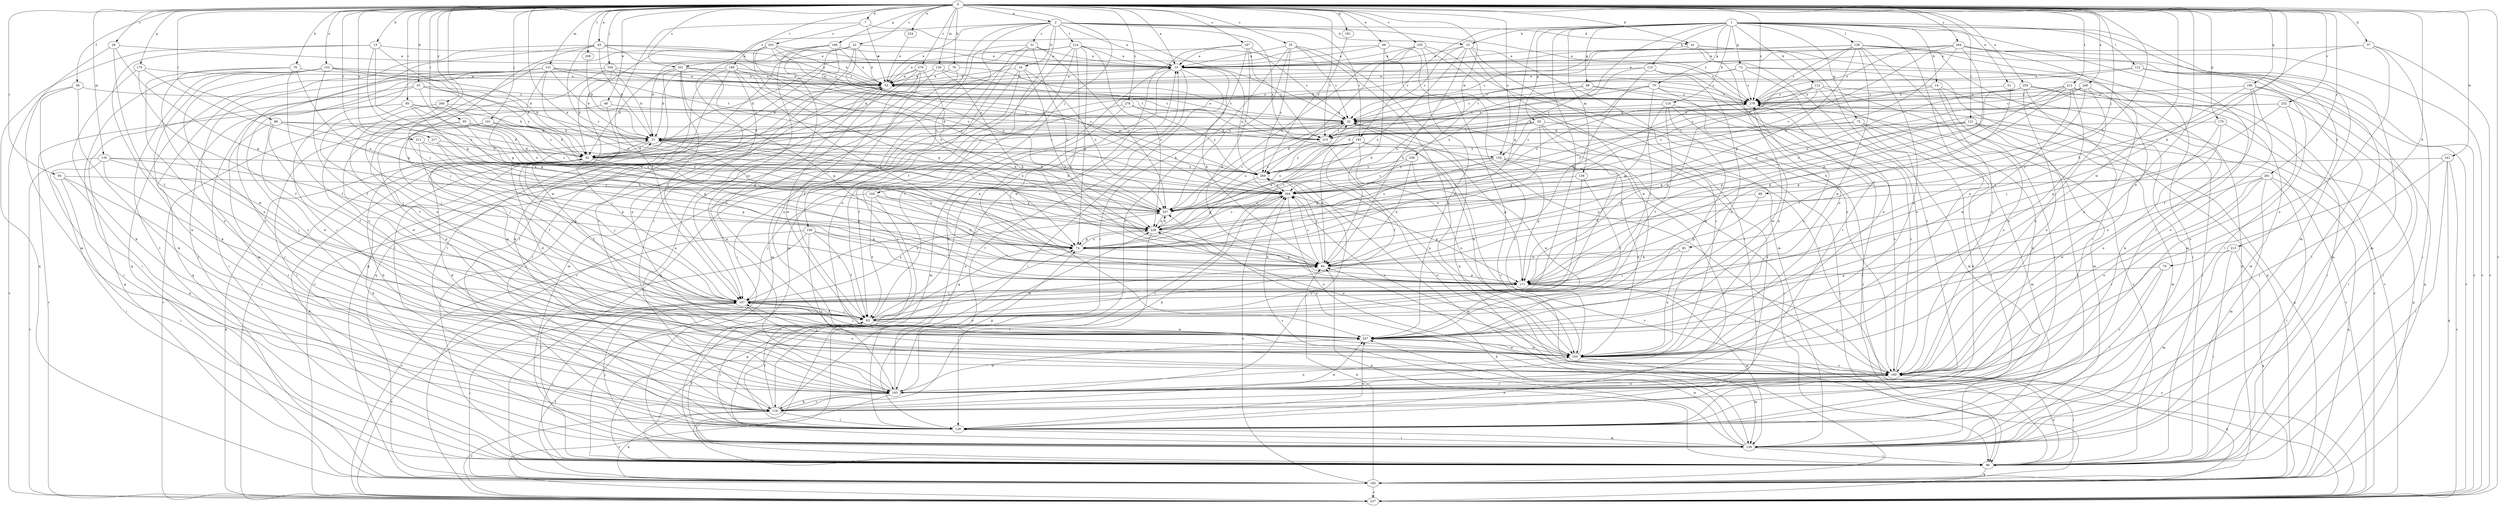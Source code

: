 strict digraph  {
0;
1;
2;
7;
10;
13;
14;
15;
16;
21;
22;
25;
29;
31;
32;
33;
37;
41;
42;
45;
48;
49;
51;
53;
56;
63;
65;
68;
70;
72;
73;
74;
76;
78;
79;
83;
84;
85;
88;
93;
95;
96;
99;
101;
103;
104;
107;
110;
112;
115;
118;
121;
122;
126;
128;
130;
131;
135;
136;
139;
150;
153;
154;
159;
160;
166;
170;
171;
179;
180;
181;
182;
189;
192;
193;
197;
201;
203;
204;
208;
211;
212;
213;
214;
215;
217;
224;
226;
232;
235;
237;
238;
241;
247;
249;
255;
257;
260;
261;
264;
269;
276;
278;
279;
0 -> 2  [label=a];
0 -> 7  [label=a];
0 -> 10  [label=a];
0 -> 13  [label=b];
0 -> 22  [label=c];
0 -> 25  [label=c];
0 -> 29  [label=c];
0 -> 33  [label=d];
0 -> 37  [label=d];
0 -> 41  [label=d];
0 -> 45  [label=e];
0 -> 48  [label=e];
0 -> 49  [label=e];
0 -> 51  [label=e];
0 -> 56  [label=f];
0 -> 76  [label=h];
0 -> 78  [label=h];
0 -> 79  [label=h];
0 -> 83  [label=h];
0 -> 84  [label=h];
0 -> 85  [label=i];
0 -> 88  [label=i];
0 -> 93  [label=i];
0 -> 95  [label=i];
0 -> 99  [label=j];
0 -> 101  [label=j];
0 -> 103  [label=j];
0 -> 104  [label=j];
0 -> 107  [label=j];
0 -> 130  [label=m];
0 -> 131  [label=m];
0 -> 135  [label=m];
0 -> 150  [label=n];
0 -> 153  [label=o];
0 -> 154  [label=o];
0 -> 166  [label=p];
0 -> 170  [label=p];
0 -> 179  [label=q];
0 -> 180  [label=q];
0 -> 181  [label=q];
0 -> 189  [label=r];
0 -> 197  [label=s];
0 -> 201  [label=s];
0 -> 208  [label=t];
0 -> 211  [label=t];
0 -> 212  [label=t];
0 -> 217  [label=u];
0 -> 224  [label=u];
0 -> 232  [label=v];
0 -> 235  [label=v];
0 -> 237  [label=v];
0 -> 238  [label=w];
0 -> 241  [label=w];
0 -> 247  [label=w];
0 -> 249  [label=x];
0 -> 255  [label=x];
0 -> 257  [label=x];
0 -> 260  [label=y];
0 -> 261  [label=y];
0 -> 264  [label=y];
0 -> 269  [label=y];
0 -> 276  [label=z];
0 -> 278  [label=z];
0 -> 279  [label=z];
1 -> 14  [label=b];
1 -> 15  [label=b];
1 -> 65  [label=g];
1 -> 68  [label=g];
1 -> 70  [label=g];
1 -> 72  [label=g];
1 -> 73  [label=g];
1 -> 74  [label=g];
1 -> 107  [label=j];
1 -> 110  [label=k];
1 -> 112  [label=k];
1 -> 115  [label=k];
1 -> 121  [label=l];
1 -> 122  [label=l];
1 -> 126  [label=l];
1 -> 128  [label=l];
1 -> 136  [label=m];
1 -> 139  [label=m];
1 -> 150  [label=n];
1 -> 154  [label=o];
1 -> 192  [label=r];
1 -> 213  [label=t];
2 -> 10  [label=a];
2 -> 15  [label=b];
2 -> 16  [label=b];
2 -> 31  [label=c];
2 -> 41  [label=d];
2 -> 53  [label=e];
2 -> 63  [label=f];
2 -> 107  [label=j];
2 -> 154  [label=o];
2 -> 159  [label=o];
2 -> 192  [label=r];
2 -> 201  [label=s];
2 -> 214  [label=t];
2 -> 279  [label=z];
7 -> 32  [label=c];
7 -> 53  [label=e];
7 -> 107  [label=j];
7 -> 203  [label=s];
10 -> 53  [label=e];
10 -> 63  [label=f];
10 -> 84  [label=h];
10 -> 96  [label=i];
10 -> 118  [label=k];
10 -> 128  [label=l];
10 -> 279  [label=z];
13 -> 10  [label=a];
13 -> 42  [label=d];
13 -> 74  [label=g];
13 -> 118  [label=k];
13 -> 182  [label=q];
13 -> 226  [label=u];
14 -> 96  [label=i];
14 -> 128  [label=l];
14 -> 160  [label=o];
14 -> 204  [label=s];
14 -> 279  [label=z];
15 -> 10  [label=a];
15 -> 32  [label=c];
15 -> 84  [label=h];
15 -> 128  [label=l];
15 -> 139  [label=m];
15 -> 226  [label=u];
15 -> 247  [label=w];
16 -> 53  [label=e];
16 -> 84  [label=h];
16 -> 139  [label=m];
16 -> 182  [label=q];
16 -> 257  [label=x];
21 -> 42  [label=d];
21 -> 84  [label=h];
21 -> 247  [label=w];
21 -> 257  [label=x];
22 -> 10  [label=a];
22 -> 21  [label=b];
22 -> 53  [label=e];
22 -> 128  [label=l];
22 -> 182  [label=q];
22 -> 193  [label=r];
22 -> 257  [label=x];
25 -> 10  [label=a];
25 -> 32  [label=c];
25 -> 150  [label=n];
25 -> 182  [label=q];
25 -> 193  [label=r];
25 -> 257  [label=x];
25 -> 269  [label=y];
29 -> 10  [label=a];
29 -> 63  [label=f];
29 -> 74  [label=g];
29 -> 139  [label=m];
31 -> 10  [label=a];
31 -> 96  [label=i];
31 -> 150  [label=n];
31 -> 226  [label=u];
31 -> 237  [label=v];
31 -> 257  [label=x];
32 -> 21  [label=b];
32 -> 53  [label=e];
32 -> 96  [label=i];
32 -> 150  [label=n];
32 -> 215  [label=t];
32 -> 226  [label=u];
33 -> 21  [label=b];
33 -> 74  [label=g];
33 -> 128  [label=l];
33 -> 182  [label=q];
33 -> 204  [label=s];
33 -> 279  [label=z];
37 -> 10  [label=a];
37 -> 84  [label=h];
37 -> 96  [label=i];
37 -> 160  [label=o];
37 -> 237  [label=v];
41 -> 10  [label=a];
41 -> 32  [label=c];
41 -> 150  [label=n];
41 -> 160  [label=o];
41 -> 182  [label=q];
41 -> 193  [label=r];
42 -> 32  [label=c];
42 -> 63  [label=f];
42 -> 107  [label=j];
42 -> 171  [label=p];
42 -> 237  [label=v];
42 -> 269  [label=y];
45 -> 10  [label=a];
45 -> 21  [label=b];
45 -> 53  [label=e];
45 -> 107  [label=j];
45 -> 182  [label=q];
45 -> 193  [label=r];
45 -> 204  [label=s];
45 -> 279  [label=z];
48 -> 32  [label=c];
48 -> 107  [label=j];
48 -> 237  [label=v];
49 -> 10  [label=a];
49 -> 42  [label=d];
49 -> 84  [label=h];
49 -> 160  [label=o];
49 -> 237  [label=v];
51 -> 84  [label=h];
51 -> 279  [label=z];
53 -> 10  [label=a];
53 -> 128  [label=l];
53 -> 139  [label=m];
53 -> 247  [label=w];
53 -> 279  [label=z];
56 -> 96  [label=i];
56 -> 118  [label=k];
56 -> 237  [label=v];
56 -> 279  [label=z];
63 -> 10  [label=a];
63 -> 74  [label=g];
63 -> 84  [label=h];
63 -> 107  [label=j];
63 -> 128  [label=l];
63 -> 247  [label=w];
65 -> 21  [label=b];
65 -> 42  [label=d];
65 -> 63  [label=f];
65 -> 74  [label=g];
65 -> 96  [label=i];
65 -> 193  [label=r];
65 -> 215  [label=t];
68 -> 42  [label=d];
68 -> 96  [label=i];
68 -> 257  [label=x];
68 -> 279  [label=z];
70 -> 32  [label=c];
70 -> 107  [label=j];
70 -> 139  [label=m];
70 -> 150  [label=n];
70 -> 204  [label=s];
70 -> 215  [label=t];
70 -> 279  [label=z];
72 -> 118  [label=k];
72 -> 128  [label=l];
72 -> 139  [label=m];
72 -> 215  [label=t];
72 -> 269  [label=y];
73 -> 53  [label=e];
73 -> 150  [label=n];
73 -> 182  [label=q];
73 -> 215  [label=t];
73 -> 237  [label=v];
73 -> 279  [label=z];
74 -> 32  [label=c];
74 -> 84  [label=h];
74 -> 226  [label=u];
76 -> 53  [label=e];
76 -> 63  [label=f];
76 -> 74  [label=g];
76 -> 160  [label=o];
76 -> 247  [label=w];
78 -> 53  [label=e];
78 -> 96  [label=i];
78 -> 215  [label=t];
79 -> 128  [label=l];
79 -> 171  [label=p];
79 -> 193  [label=r];
83 -> 84  [label=h];
83 -> 107  [label=j];
83 -> 150  [label=n];
84 -> 171  [label=p];
84 -> 204  [label=s];
84 -> 269  [label=y];
85 -> 21  [label=b];
85 -> 32  [label=c];
85 -> 84  [label=h];
85 -> 107  [label=j];
85 -> 226  [label=u];
85 -> 237  [label=v];
88 -> 42  [label=d];
88 -> 63  [label=f];
88 -> 193  [label=r];
88 -> 215  [label=t];
88 -> 247  [label=w];
88 -> 257  [label=x];
93 -> 96  [label=i];
93 -> 118  [label=k];
93 -> 193  [label=r];
93 -> 204  [label=s];
95 -> 21  [label=b];
95 -> 74  [label=g];
95 -> 107  [label=j];
95 -> 128  [label=l];
95 -> 204  [label=s];
95 -> 226  [label=u];
96 -> 10  [label=a];
96 -> 42  [label=d];
96 -> 74  [label=g];
96 -> 84  [label=h];
96 -> 160  [label=o];
96 -> 182  [label=q];
96 -> 279  [label=z];
99 -> 171  [label=p];
99 -> 257  [label=x];
101 -> 21  [label=b];
101 -> 42  [label=d];
101 -> 150  [label=n];
101 -> 247  [label=w];
101 -> 257  [label=x];
103 -> 63  [label=f];
103 -> 84  [label=h];
103 -> 96  [label=i];
103 -> 107  [label=j];
103 -> 257  [label=x];
104 -> 21  [label=b];
104 -> 42  [label=d];
104 -> 53  [label=e];
104 -> 160  [label=o];
104 -> 193  [label=r];
104 -> 215  [label=t];
107 -> 63  [label=f];
107 -> 96  [label=i];
107 -> 160  [label=o];
107 -> 237  [label=v];
107 -> 257  [label=x];
110 -> 32  [label=c];
110 -> 63  [label=f];
110 -> 74  [label=g];
110 -> 96  [label=i];
110 -> 160  [label=o];
110 -> 247  [label=w];
112 -> 21  [label=b];
112 -> 118  [label=k];
112 -> 139  [label=m];
112 -> 171  [label=p];
112 -> 215  [label=t];
112 -> 237  [label=v];
112 -> 279  [label=z];
115 -> 53  [label=e];
115 -> 84  [label=h];
115 -> 150  [label=n];
115 -> 193  [label=r];
115 -> 257  [label=x];
118 -> 21  [label=b];
118 -> 53  [label=e];
118 -> 63  [label=f];
118 -> 128  [label=l];
118 -> 160  [label=o];
118 -> 193  [label=r];
118 -> 226  [label=u];
118 -> 237  [label=v];
118 -> 247  [label=w];
118 -> 269  [label=y];
121 -> 21  [label=b];
121 -> 74  [label=g];
121 -> 128  [label=l];
121 -> 139  [label=m];
121 -> 171  [label=p];
121 -> 182  [label=q];
122 -> 32  [label=c];
122 -> 53  [label=e];
122 -> 128  [label=l];
122 -> 139  [label=m];
122 -> 237  [label=v];
126 -> 10  [label=a];
126 -> 21  [label=b];
126 -> 74  [label=g];
126 -> 96  [label=i];
126 -> 139  [label=m];
126 -> 150  [label=n];
126 -> 160  [label=o];
126 -> 204  [label=s];
126 -> 237  [label=v];
126 -> 247  [label=w];
126 -> 279  [label=z];
128 -> 139  [label=m];
128 -> 247  [label=w];
130 -> 53  [label=e];
130 -> 84  [label=h];
130 -> 215  [label=t];
130 -> 237  [label=v];
131 -> 21  [label=b];
131 -> 53  [label=e];
131 -> 74  [label=g];
131 -> 96  [label=i];
131 -> 139  [label=m];
131 -> 182  [label=q];
131 -> 193  [label=r];
131 -> 215  [label=t];
131 -> 226  [label=u];
131 -> 279  [label=z];
135 -> 96  [label=i];
135 -> 107  [label=j];
135 -> 171  [label=p];
135 -> 193  [label=r];
135 -> 237  [label=v];
135 -> 269  [label=y];
136 -> 63  [label=f];
136 -> 107  [label=j];
136 -> 204  [label=s];
139 -> 21  [label=b];
139 -> 63  [label=f];
139 -> 84  [label=h];
139 -> 96  [label=i];
139 -> 107  [label=j];
139 -> 128  [label=l];
139 -> 204  [label=s];
139 -> 247  [label=w];
150 -> 32  [label=c];
150 -> 107  [label=j];
150 -> 139  [label=m];
150 -> 160  [label=o];
150 -> 204  [label=s];
150 -> 226  [label=u];
150 -> 247  [label=w];
153 -> 42  [label=d];
153 -> 53  [label=e];
153 -> 63  [label=f];
153 -> 96  [label=i];
153 -> 118  [label=k];
153 -> 128  [label=l];
153 -> 150  [label=n];
153 -> 269  [label=y];
154 -> 128  [label=l];
154 -> 150  [label=n];
154 -> 171  [label=p];
154 -> 204  [label=s];
154 -> 226  [label=u];
154 -> 269  [label=y];
159 -> 63  [label=f];
159 -> 74  [label=g];
159 -> 84  [label=h];
159 -> 96  [label=i];
159 -> 193  [label=r];
159 -> 237  [label=v];
160 -> 32  [label=c];
160 -> 96  [label=i];
160 -> 182  [label=q];
160 -> 193  [label=r];
160 -> 257  [label=x];
160 -> 279  [label=z];
166 -> 10  [label=a];
166 -> 53  [label=e];
166 -> 107  [label=j];
166 -> 150  [label=n];
166 -> 193  [label=r];
166 -> 204  [label=s];
170 -> 53  [label=e];
170 -> 63  [label=f];
170 -> 118  [label=k];
170 -> 226  [label=u];
171 -> 107  [label=j];
171 -> 139  [label=m];
171 -> 160  [label=o];
171 -> 237  [label=v];
179 -> 63  [label=f];
179 -> 160  [label=o];
179 -> 182  [label=q];
179 -> 215  [label=t];
180 -> 63  [label=f];
180 -> 96  [label=i];
180 -> 107  [label=j];
180 -> 128  [label=l];
180 -> 160  [label=o];
180 -> 279  [label=z];
181 -> 215  [label=t];
182 -> 63  [label=f];
182 -> 84  [label=h];
182 -> 107  [label=j];
182 -> 118  [label=k];
182 -> 204  [label=s];
182 -> 237  [label=v];
189 -> 21  [label=b];
189 -> 53  [label=e];
189 -> 74  [label=g];
189 -> 84  [label=h];
189 -> 118  [label=k];
189 -> 128  [label=l];
189 -> 150  [label=n];
189 -> 204  [label=s];
192 -> 42  [label=d];
192 -> 63  [label=f];
192 -> 84  [label=h];
192 -> 150  [label=n];
192 -> 171  [label=p];
192 -> 226  [label=u];
192 -> 237  [label=v];
192 -> 257  [label=x];
192 -> 269  [label=y];
193 -> 42  [label=d];
193 -> 53  [label=e];
193 -> 74  [label=g];
193 -> 118  [label=k];
193 -> 150  [label=n];
193 -> 160  [label=o];
193 -> 237  [label=v];
193 -> 247  [label=w];
197 -> 10  [label=a];
197 -> 32  [label=c];
197 -> 128  [label=l];
197 -> 171  [label=p];
197 -> 215  [label=t];
197 -> 247  [label=w];
201 -> 42  [label=d];
201 -> 53  [label=e];
201 -> 107  [label=j];
201 -> 128  [label=l];
201 -> 171  [label=p];
201 -> 204  [label=s];
203 -> 10  [label=a];
203 -> 53  [label=e];
203 -> 160  [label=o];
203 -> 204  [label=s];
203 -> 226  [label=u];
203 -> 247  [label=w];
203 -> 269  [label=y];
203 -> 279  [label=z];
204 -> 21  [label=b];
204 -> 118  [label=k];
204 -> 160  [label=o];
204 -> 171  [label=p];
204 -> 193  [label=r];
204 -> 257  [label=x];
204 -> 279  [label=z];
208 -> 21  [label=b];
211 -> 42  [label=d];
211 -> 63  [label=f];
211 -> 171  [label=p];
212 -> 32  [label=c];
212 -> 63  [label=f];
212 -> 139  [label=m];
212 -> 150  [label=n];
212 -> 171  [label=p];
212 -> 182  [label=q];
212 -> 247  [label=w];
212 -> 279  [label=z];
213 -> 84  [label=h];
213 -> 96  [label=i];
213 -> 139  [label=m];
213 -> 182  [label=q];
214 -> 10  [label=a];
214 -> 42  [label=d];
214 -> 53  [label=e];
214 -> 74  [label=g];
214 -> 128  [label=l];
214 -> 139  [label=m];
214 -> 171  [label=p];
214 -> 226  [label=u];
214 -> 279  [label=z];
215 -> 150  [label=n];
215 -> 204  [label=s];
217 -> 42  [label=d];
217 -> 74  [label=g];
217 -> 171  [label=p];
224 -> 53  [label=e];
226 -> 74  [label=g];
226 -> 128  [label=l];
226 -> 171  [label=p];
226 -> 204  [label=s];
226 -> 257  [label=x];
232 -> 21  [label=b];
232 -> 32  [label=c];
232 -> 96  [label=i];
232 -> 160  [label=o];
232 -> 171  [label=p];
235 -> 10  [label=a];
235 -> 160  [label=o];
235 -> 193  [label=r];
235 -> 247  [label=w];
235 -> 257  [label=x];
235 -> 269  [label=y];
237 -> 42  [label=d];
238 -> 74  [label=g];
238 -> 84  [label=h];
238 -> 247  [label=w];
238 -> 269  [label=y];
241 -> 96  [label=i];
241 -> 182  [label=q];
241 -> 193  [label=r];
241 -> 237  [label=v];
241 -> 269  [label=y];
247 -> 42  [label=d];
247 -> 107  [label=j];
247 -> 150  [label=n];
247 -> 279  [label=z];
249 -> 150  [label=n];
249 -> 160  [label=o];
249 -> 171  [label=p];
249 -> 226  [label=u];
249 -> 257  [label=x];
249 -> 279  [label=z];
255 -> 96  [label=i];
255 -> 118  [label=k];
255 -> 160  [label=o];
255 -> 171  [label=p];
255 -> 193  [label=r];
255 -> 226  [label=u];
255 -> 279  [label=z];
257 -> 21  [label=b];
257 -> 32  [label=c];
257 -> 107  [label=j];
257 -> 226  [label=u];
257 -> 279  [label=z];
260 -> 32  [label=c];
260 -> 63  [label=f];
260 -> 107  [label=j];
260 -> 257  [label=x];
261 -> 96  [label=i];
261 -> 139  [label=m];
261 -> 160  [label=o];
261 -> 182  [label=q];
261 -> 193  [label=r];
261 -> 204  [label=s];
261 -> 247  [label=w];
264 -> 10  [label=a];
264 -> 53  [label=e];
264 -> 139  [label=m];
264 -> 160  [label=o];
264 -> 171  [label=p];
264 -> 204  [label=s];
264 -> 237  [label=v];
264 -> 257  [label=x];
264 -> 279  [label=z];
269 -> 10  [label=a];
269 -> 21  [label=b];
269 -> 74  [label=g];
269 -> 139  [label=m];
269 -> 160  [label=o];
269 -> 204  [label=s];
276 -> 42  [label=d];
276 -> 53  [label=e];
276 -> 63  [label=f];
276 -> 84  [label=h];
276 -> 150  [label=n];
276 -> 182  [label=q];
278 -> 32  [label=c];
278 -> 63  [label=f];
278 -> 139  [label=m];
278 -> 269  [label=y];
279 -> 32  [label=c];
279 -> 237  [label=v];
279 -> 247  [label=w];
}
